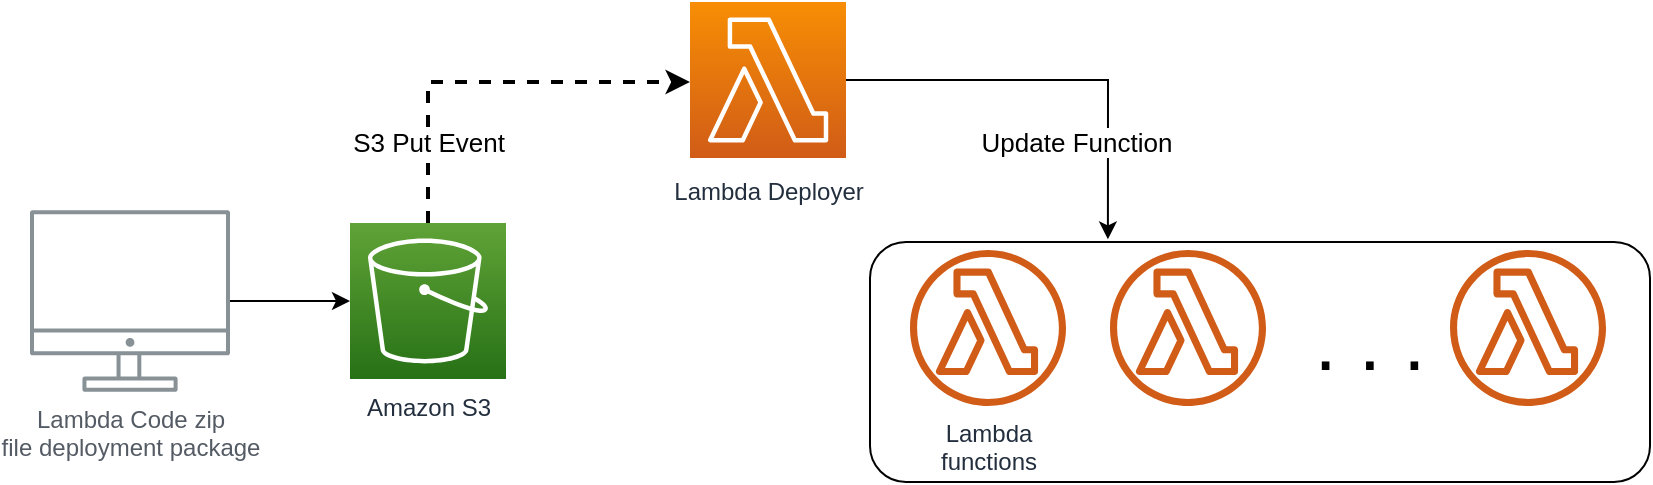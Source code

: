 <mxfile version="22.0.6" type="device">
  <diagram id="Ht1M8jgEwFfnCIfOTk4-" name="Page-1">
    <mxGraphModel dx="902" dy="599" grid="1" gridSize="10" guides="1" tooltips="1" connect="1" arrows="1" fold="1" page="1" pageScale="1" pageWidth="1169" pageHeight="827" math="0" shadow="0">
      <root>
        <mxCell id="0" />
        <mxCell id="1" parent="0" />
        <mxCell id="YgL6KgwUy1JxroszsfgU-14" value="" style="rounded=1;whiteSpace=wrap;html=1;fillColor=none;" vertex="1" parent="1">
          <mxGeometry x="600" y="410" width="390" height="120" as="geometry" />
        </mxCell>
        <mxCell id="YgL6KgwUy1JxroszsfgU-2" style="edgeStyle=orthogonalEdgeStyle;orthogonalLoop=1;jettySize=auto;html=1;rounded=1;" edge="1" parent="1" source="UEzPUAAOIrF-is8g5C7q-109" target="UEzPUAAOIrF-is8g5C7q-116">
          <mxGeometry relative="1" as="geometry">
            <mxPoint x="190" y="250" as="targetPoint" />
          </mxGeometry>
        </mxCell>
        <mxCell id="UEzPUAAOIrF-is8g5C7q-109" value="Lambda Code zip &lt;br&gt;file deployment package" style="outlineConnect=0;gradientColor=none;fontColor=#545B64;strokeColor=none;fillColor=#879196;dashed=0;verticalLabelPosition=bottom;verticalAlign=top;align=center;html=1;fontSize=12;fontStyle=0;aspect=fixed;shape=mxgraph.aws4.illustration_desktop;pointerEvents=1;labelBackgroundColor=#ffffff;" parent="1" vertex="1">
          <mxGeometry x="180" y="394" width="100" height="91" as="geometry" />
        </mxCell>
        <mxCell id="YgL6KgwUy1JxroszsfgU-5" style="edgeStyle=orthogonalEdgeStyle;rounded=0;orthogonalLoop=1;jettySize=auto;html=1;entryX=0.305;entryY=-0.011;entryDx=0;entryDy=0;entryPerimeter=0;" edge="1" parent="1" source="UEzPUAAOIrF-is8g5C7q-113" target="YgL6KgwUy1JxroszsfgU-14">
          <mxGeometry relative="1" as="geometry">
            <mxPoint x="720" y="390" as="targetPoint" />
            <Array as="points">
              <mxPoint x="719" y="329" />
            </Array>
          </mxGeometry>
        </mxCell>
        <mxCell id="YgL6KgwUy1JxroszsfgU-8" value="Update Function" style="edgeLabel;html=1;align=center;verticalAlign=middle;resizable=0;points=[];fontSize=13;" vertex="1" connectable="0" parent="YgL6KgwUy1JxroszsfgU-5">
          <mxGeometry x="0.094" y="4" relative="1" as="geometry">
            <mxPoint y="35" as="offset" />
          </mxGeometry>
        </mxCell>
        <mxCell id="UEzPUAAOIrF-is8g5C7q-113" value="Lambda Deployer" style="outlineConnect=0;fontColor=#232F3E;gradientColor=#F78E04;gradientDirection=north;fillColor=#D05C17;strokeColor=#ffffff;dashed=0;verticalLabelPosition=bottom;verticalAlign=top;align=center;html=1;fontSize=12;fontStyle=0;aspect=fixed;shape=mxgraph.aws4.resourceIcon;resIcon=mxgraph.aws4.lambda;labelBackgroundColor=#ffffff;spacingTop=3;" parent="1" vertex="1">
          <mxGeometry x="510" y="290" width="78" height="78" as="geometry" />
        </mxCell>
        <mxCell id="UEzPUAAOIrF-is8g5C7q-115" value="Lambda&lt;br&gt;functions" style="outlineConnect=0;fontColor=#232F3E;gradientColor=none;fillColor=#D05C17;strokeColor=none;dashed=0;verticalLabelPosition=bottom;verticalAlign=top;align=center;html=1;fontSize=12;fontStyle=0;aspect=fixed;pointerEvents=1;shape=mxgraph.aws4.lambda_function;labelBackgroundColor=#ffffff;" parent="1" vertex="1">
          <mxGeometry x="620" y="414" width="78" height="78" as="geometry" />
        </mxCell>
        <mxCell id="YgL6KgwUy1JxroszsfgU-3" style="edgeStyle=orthogonalEdgeStyle;rounded=0;orthogonalLoop=1;jettySize=auto;html=1;dashed=1;strokeWidth=2;" edge="1" parent="1" source="UEzPUAAOIrF-is8g5C7q-116" target="UEzPUAAOIrF-is8g5C7q-113">
          <mxGeometry relative="1" as="geometry">
            <Array as="points">
              <mxPoint x="379" y="330" />
            </Array>
          </mxGeometry>
        </mxCell>
        <mxCell id="YgL6KgwUy1JxroszsfgU-4" value="S3 Put Event" style="edgeLabel;html=1;align=center;verticalAlign=middle;resizable=0;points=[];fontSize=13;" vertex="1" connectable="0" parent="YgL6KgwUy1JxroszsfgU-3">
          <mxGeometry x="-0.322" y="-2" relative="1" as="geometry">
            <mxPoint x="-2" y="28" as="offset" />
          </mxGeometry>
        </mxCell>
        <mxCell id="UEzPUAAOIrF-is8g5C7q-116" value="Amazon S3" style="outlineConnect=0;fontColor=#232F3E;gradientColor=#60A337;gradientDirection=north;fillColor=#277116;strokeColor=#ffffff;dashed=0;verticalLabelPosition=bottom;verticalAlign=top;align=center;html=1;fontSize=12;fontStyle=0;aspect=fixed;shape=mxgraph.aws4.resourceIcon;resIcon=mxgraph.aws4.s3;labelBackgroundColor=#ffffff;" parent="1" vertex="1">
          <mxGeometry x="340.0" y="400.5" width="78" height="78" as="geometry" />
        </mxCell>
        <mxCell id="YgL6KgwUy1JxroszsfgU-9" value="" style="outlineConnect=0;fontColor=#232F3E;gradientColor=none;fillColor=#D05C17;strokeColor=none;dashed=0;verticalLabelPosition=bottom;verticalAlign=top;align=center;html=1;fontSize=12;fontStyle=0;aspect=fixed;pointerEvents=1;shape=mxgraph.aws4.lambda_function;labelBackgroundColor=#ffffff;" vertex="1" parent="1">
          <mxGeometry x="720" y="414" width="78" height="78" as="geometry" />
        </mxCell>
        <mxCell id="YgL6KgwUy1JxroszsfgU-13" value="" style="outlineConnect=0;fontColor=#232F3E;gradientColor=none;fillColor=#D05C17;strokeColor=none;dashed=0;verticalLabelPosition=bottom;verticalAlign=top;align=center;html=1;fontSize=12;fontStyle=0;aspect=fixed;pointerEvents=1;shape=mxgraph.aws4.lambda_function;labelBackgroundColor=#ffffff;" vertex="1" parent="1">
          <mxGeometry x="890" y="414" width="78" height="78" as="geometry" />
        </mxCell>
        <mxCell id="YgL6KgwUy1JxroszsfgU-15" value="&lt;font style=&quot;font-size: 40px;&quot;&gt;. . .&lt;/font&gt;" style="text;html=1;strokeColor=none;fillColor=none;align=center;verticalAlign=middle;whiteSpace=wrap;rounded=0;" vertex="1" parent="1">
          <mxGeometry x="820" y="444.25" width="60" height="30" as="geometry" />
        </mxCell>
      </root>
    </mxGraphModel>
  </diagram>
</mxfile>
